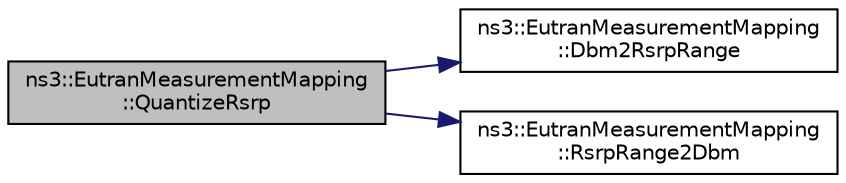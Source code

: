 digraph "ns3::EutranMeasurementMapping::QuantizeRsrp"
{
 // LATEX_PDF_SIZE
  edge [fontname="Helvetica",fontsize="10",labelfontname="Helvetica",labelfontsize="10"];
  node [fontname="Helvetica",fontsize="10",shape=record];
  rankdir="LR";
  Node1 [label="ns3::EutranMeasurementMapping\l::QuantizeRsrp",height=0.2,width=0.4,color="black", fillcolor="grey75", style="filled", fontcolor="black",tooltip="Quantize an RSRP value according to the measurement mapping of TS 36.133."];
  Node1 -> Node2 [color="midnightblue",fontsize="10",style="solid",fontname="Helvetica"];
  Node2 [label="ns3::EutranMeasurementMapping\l::Dbm2RsrpRange",height=0.2,width=0.4,color="black", fillcolor="white", style="filled",URL="$classns3_1_1_eutran_measurement_mapping.html#a2c42e6628a24280f58edf8f3814b9d54",tooltip="convert an RSRP value in dBm to the corresponding range as per 3GPP TS 36.133 section 9...."];
  Node1 -> Node3 [color="midnightblue",fontsize="10",style="solid",fontname="Helvetica"];
  Node3 [label="ns3::EutranMeasurementMapping\l::RsrpRange2Dbm",height=0.2,width=0.4,color="black", fillcolor="white", style="filled",URL="$classns3_1_1_eutran_measurement_mapping.html#a695a24d417b914a41b05a450cc1e1f9e",tooltip="converts an RSRP range to dBm as per 3GPP TS 36.133 section 9.1.4 RSRP Measurement Report Mapping"];
}
